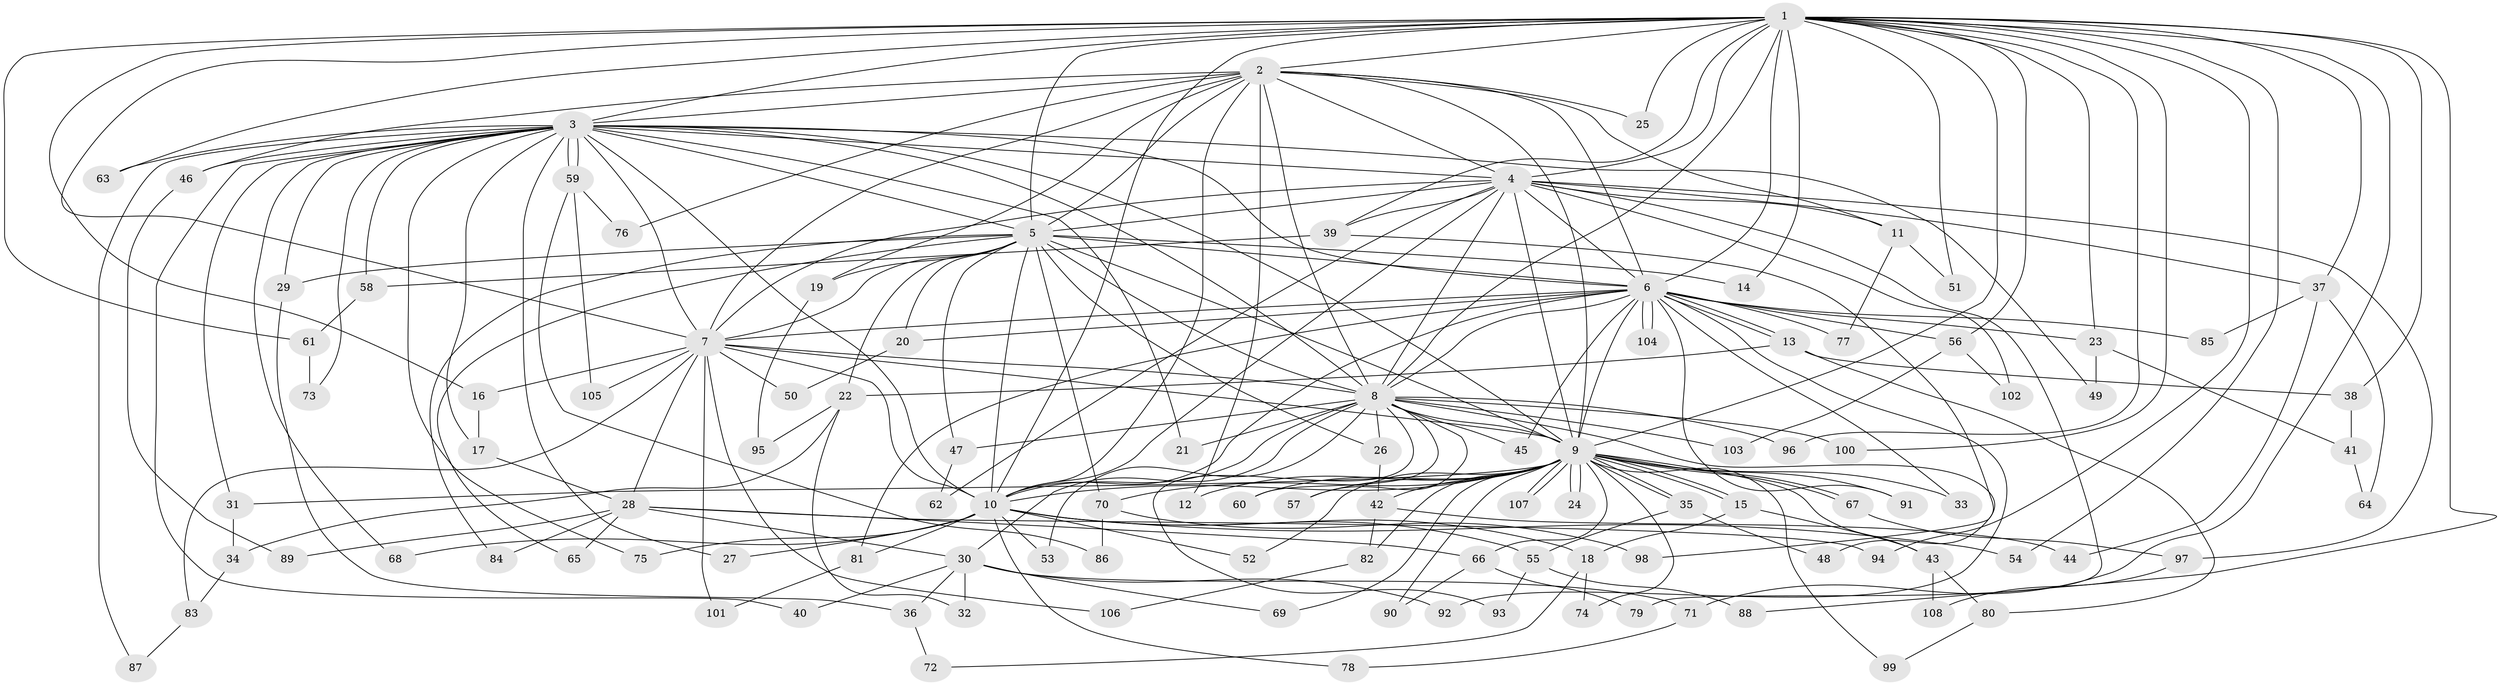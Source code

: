 // coarse degree distribution, {29: 0.011111111111111112, 13: 0.011111111111111112, 31: 0.011111111111111112, 22: 0.011111111111111112, 15: 0.011111111111111112, 19: 0.011111111111111112, 32: 0.011111111111111112, 14: 0.011111111111111112, 4: 0.1, 2: 0.5555555555555556, 6: 0.011111111111111112, 3: 0.17777777777777778, 5: 0.044444444444444446, 8: 0.011111111111111112, 9: 0.011111111111111112}
// Generated by graph-tools (version 1.1) at 2025/51/02/27/25 19:51:51]
// undirected, 108 vertices, 241 edges
graph export_dot {
graph [start="1"]
  node [color=gray90,style=filled];
  1;
  2;
  3;
  4;
  5;
  6;
  7;
  8;
  9;
  10;
  11;
  12;
  13;
  14;
  15;
  16;
  17;
  18;
  19;
  20;
  21;
  22;
  23;
  24;
  25;
  26;
  27;
  28;
  29;
  30;
  31;
  32;
  33;
  34;
  35;
  36;
  37;
  38;
  39;
  40;
  41;
  42;
  43;
  44;
  45;
  46;
  47;
  48;
  49;
  50;
  51;
  52;
  53;
  54;
  55;
  56;
  57;
  58;
  59;
  60;
  61;
  62;
  63;
  64;
  65;
  66;
  67;
  68;
  69;
  70;
  71;
  72;
  73;
  74;
  75;
  76;
  77;
  78;
  79;
  80;
  81;
  82;
  83;
  84;
  85;
  86;
  87;
  88;
  89;
  90;
  91;
  92;
  93;
  94;
  95;
  96;
  97;
  98;
  99;
  100;
  101;
  102;
  103;
  104;
  105;
  106;
  107;
  108;
  1 -- 2;
  1 -- 3;
  1 -- 4;
  1 -- 5;
  1 -- 6;
  1 -- 7;
  1 -- 8;
  1 -- 9;
  1 -- 10;
  1 -- 14;
  1 -- 16;
  1 -- 23;
  1 -- 25;
  1 -- 37;
  1 -- 38;
  1 -- 39;
  1 -- 51;
  1 -- 54;
  1 -- 56;
  1 -- 61;
  1 -- 63;
  1 -- 71;
  1 -- 88;
  1 -- 94;
  1 -- 96;
  1 -- 100;
  2 -- 3;
  2 -- 4;
  2 -- 5;
  2 -- 6;
  2 -- 7;
  2 -- 8;
  2 -- 9;
  2 -- 10;
  2 -- 11;
  2 -- 12;
  2 -- 19;
  2 -- 25;
  2 -- 46;
  2 -- 76;
  3 -- 4;
  3 -- 5;
  3 -- 6;
  3 -- 7;
  3 -- 8;
  3 -- 9;
  3 -- 10;
  3 -- 17;
  3 -- 21;
  3 -- 27;
  3 -- 29;
  3 -- 31;
  3 -- 40;
  3 -- 46;
  3 -- 49;
  3 -- 58;
  3 -- 59;
  3 -- 59;
  3 -- 63;
  3 -- 68;
  3 -- 73;
  3 -- 75;
  3 -- 87;
  4 -- 5;
  4 -- 6;
  4 -- 7;
  4 -- 8;
  4 -- 9;
  4 -- 10;
  4 -- 11;
  4 -- 37;
  4 -- 39;
  4 -- 62;
  4 -- 79;
  4 -- 97;
  4 -- 102;
  5 -- 6;
  5 -- 7;
  5 -- 8;
  5 -- 9;
  5 -- 10;
  5 -- 14;
  5 -- 19;
  5 -- 20;
  5 -- 22;
  5 -- 26;
  5 -- 29;
  5 -- 47;
  5 -- 65;
  5 -- 70;
  5 -- 84;
  6 -- 7;
  6 -- 8;
  6 -- 9;
  6 -- 10;
  6 -- 13;
  6 -- 13;
  6 -- 20;
  6 -- 23;
  6 -- 33;
  6 -- 45;
  6 -- 56;
  6 -- 77;
  6 -- 81;
  6 -- 85;
  6 -- 91;
  6 -- 92;
  6 -- 104;
  6 -- 104;
  7 -- 8;
  7 -- 9;
  7 -- 10;
  7 -- 16;
  7 -- 28;
  7 -- 50;
  7 -- 83;
  7 -- 101;
  7 -- 105;
  7 -- 106;
  8 -- 9;
  8 -- 10;
  8 -- 21;
  8 -- 26;
  8 -- 30;
  8 -- 45;
  8 -- 47;
  8 -- 48;
  8 -- 53;
  8 -- 57;
  8 -- 60;
  8 -- 93;
  8 -- 96;
  8 -- 100;
  8 -- 103;
  9 -- 10;
  9 -- 12;
  9 -- 15;
  9 -- 15;
  9 -- 24;
  9 -- 24;
  9 -- 31;
  9 -- 33;
  9 -- 35;
  9 -- 35;
  9 -- 42;
  9 -- 43;
  9 -- 52;
  9 -- 57;
  9 -- 60;
  9 -- 66;
  9 -- 67;
  9 -- 67;
  9 -- 69;
  9 -- 70;
  9 -- 74;
  9 -- 82;
  9 -- 90;
  9 -- 91;
  9 -- 99;
  9 -- 107;
  9 -- 107;
  10 -- 18;
  10 -- 27;
  10 -- 52;
  10 -- 53;
  10 -- 54;
  10 -- 55;
  10 -- 68;
  10 -- 75;
  10 -- 78;
  10 -- 81;
  11 -- 51;
  11 -- 77;
  13 -- 22;
  13 -- 38;
  13 -- 80;
  15 -- 18;
  15 -- 43;
  16 -- 17;
  17 -- 28;
  18 -- 72;
  18 -- 74;
  19 -- 95;
  20 -- 50;
  22 -- 32;
  22 -- 34;
  22 -- 95;
  23 -- 41;
  23 -- 49;
  26 -- 42;
  28 -- 30;
  28 -- 65;
  28 -- 66;
  28 -- 84;
  28 -- 89;
  28 -- 94;
  29 -- 36;
  30 -- 32;
  30 -- 36;
  30 -- 40;
  30 -- 69;
  30 -- 71;
  30 -- 92;
  31 -- 34;
  34 -- 83;
  35 -- 48;
  35 -- 55;
  36 -- 72;
  37 -- 44;
  37 -- 64;
  37 -- 85;
  38 -- 41;
  39 -- 58;
  39 -- 98;
  41 -- 64;
  42 -- 44;
  42 -- 82;
  43 -- 80;
  43 -- 108;
  46 -- 89;
  47 -- 62;
  55 -- 88;
  55 -- 93;
  56 -- 102;
  56 -- 103;
  58 -- 61;
  59 -- 76;
  59 -- 86;
  59 -- 105;
  61 -- 73;
  66 -- 79;
  66 -- 90;
  67 -- 97;
  70 -- 86;
  70 -- 98;
  71 -- 78;
  80 -- 99;
  81 -- 101;
  82 -- 106;
  83 -- 87;
  97 -- 108;
}
